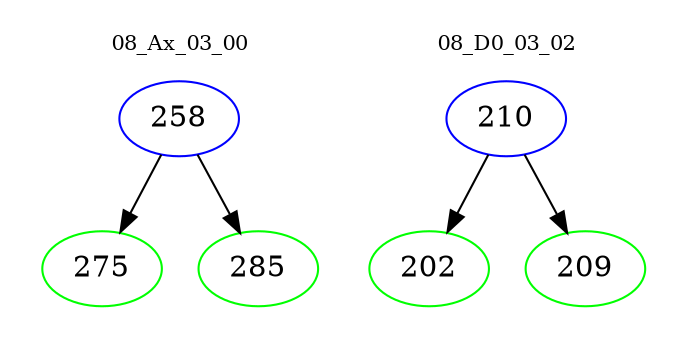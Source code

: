 digraph{
subgraph cluster_0 {
color = white
label = "08_Ax_03_00";
fontsize=10;
T0_258 [label="258", color="blue"]
T0_258 -> T0_275 [color="black"]
T0_275 [label="275", color="green"]
T0_258 -> T0_285 [color="black"]
T0_285 [label="285", color="green"]
}
subgraph cluster_1 {
color = white
label = "08_D0_03_02";
fontsize=10;
T1_210 [label="210", color="blue"]
T1_210 -> T1_202 [color="black"]
T1_202 [label="202", color="green"]
T1_210 -> T1_209 [color="black"]
T1_209 [label="209", color="green"]
}
}
